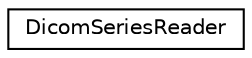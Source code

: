 digraph "Graphical Class Hierarchy"
{
 // LATEX_PDF_SIZE
  edge [fontname="Helvetica",fontsize="10",labelfontname="Helvetica",labelfontsize="10"];
  node [fontname="Helvetica",fontsize="10",shape=record];
  rankdir="LR";
  Node0 [label="DicomSeriesReader",height=0.2,width=0.4,color="black", fillcolor="white", style="filled",URL="$classDicomSeriesReader.html",tooltip=" "];
}
